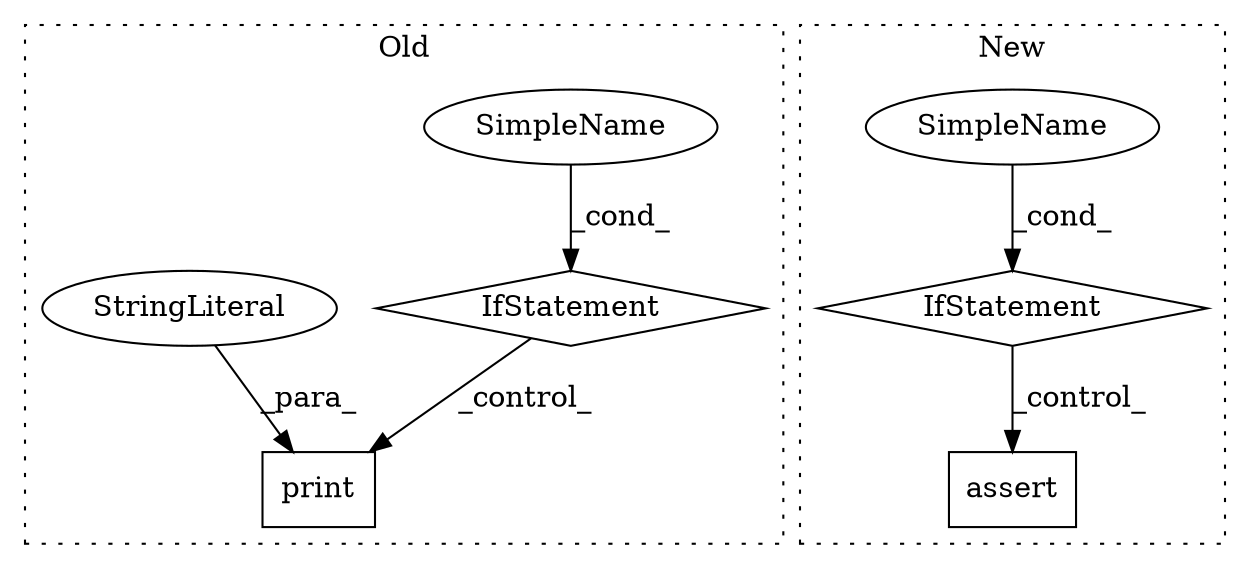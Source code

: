 digraph G {
subgraph cluster0 {
1 [label="print" a="32" s="5869,5924" l="6,1" shape="box"];
3 [label="IfStatement" a="25" s="5758,5789" l="4,2" shape="diamond"];
4 [label="SimpleName" a="42" s="" l="" shape="ellipse"];
7 [label="StringLiteral" a="45" s="5875" l="49" shape="ellipse"];
label = "Old";
style="dotted";
}
subgraph cluster1 {
2 [label="assert" a="6" s="5652" l="7" shape="box"];
5 [label="IfStatement" a="25" s="5606,5642" l="4,2" shape="diamond"];
6 [label="SimpleName" a="42" s="" l="" shape="ellipse"];
label = "New";
style="dotted";
}
3 -> 1 [label="_control_"];
4 -> 3 [label="_cond_"];
5 -> 2 [label="_control_"];
6 -> 5 [label="_cond_"];
7 -> 1 [label="_para_"];
}